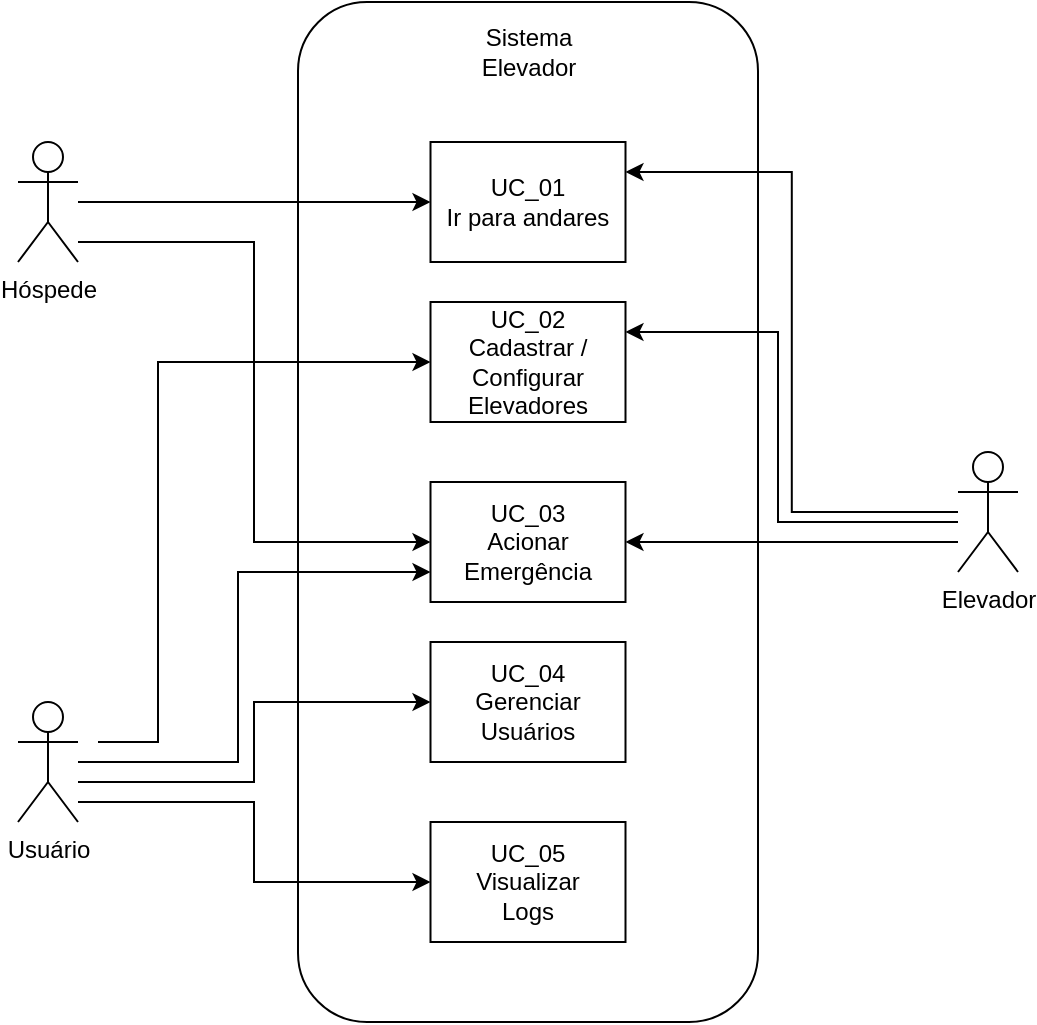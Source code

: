 <mxfile version="24.8.6">
  <diagram name="Página-1" id="_ayOQ-cOEasWMoiUIuIs">
    <mxGraphModel dx="1434" dy="772" grid="1" gridSize="10" guides="1" tooltips="1" connect="1" arrows="1" fold="1" page="1" pageScale="1" pageWidth="827" pageHeight="1169" math="0" shadow="0">
      <root>
        <mxCell id="0" />
        <mxCell id="1" parent="0" />
        <mxCell id="QJAWIdMAuFhCuyB5oaTu-1" value="" style="rounded=1;whiteSpace=wrap;html=1;" vertex="1" parent="1">
          <mxGeometry x="320" y="150" width="230" height="510" as="geometry" />
        </mxCell>
        <mxCell id="QJAWIdMAuFhCuyB5oaTu-2" value="Sistema&lt;div&gt;Elevador&lt;/div&gt;" style="text;html=1;align=center;verticalAlign=middle;resizable=0;points=[];autosize=1;strokeColor=none;fillColor=none;" vertex="1" parent="1">
          <mxGeometry x="400" y="155" width="70" height="40" as="geometry" />
        </mxCell>
        <mxCell id="QJAWIdMAuFhCuyB5oaTu-3" value="UC_01&lt;div&gt;Ir para andares&lt;/div&gt;" style="rounded=0;whiteSpace=wrap;html=1;" vertex="1" parent="1">
          <mxGeometry x="386.25" y="220" width="97.5" height="60" as="geometry" />
        </mxCell>
        <mxCell id="QJAWIdMAuFhCuyB5oaTu-13" style="edgeStyle=orthogonalEdgeStyle;rounded=0;orthogonalLoop=1;jettySize=auto;html=1;entryX=0;entryY=0.5;entryDx=0;entryDy=0;" edge="1" parent="1" source="QJAWIdMAuFhCuyB5oaTu-4" target="QJAWIdMAuFhCuyB5oaTu-3">
          <mxGeometry relative="1" as="geometry" />
        </mxCell>
        <mxCell id="QJAWIdMAuFhCuyB5oaTu-14" style="edgeStyle=orthogonalEdgeStyle;rounded=0;orthogonalLoop=1;jettySize=auto;html=1;entryX=0;entryY=0.5;entryDx=0;entryDy=0;" edge="1" parent="1" source="QJAWIdMAuFhCuyB5oaTu-4" target="QJAWIdMAuFhCuyB5oaTu-10">
          <mxGeometry relative="1" as="geometry">
            <Array as="points">
              <mxPoint x="298" y="270" />
              <mxPoint x="298" y="420" />
            </Array>
          </mxGeometry>
        </mxCell>
        <mxCell id="QJAWIdMAuFhCuyB5oaTu-4" value="Hóspede" style="shape=umlActor;verticalLabelPosition=bottom;verticalAlign=top;html=1;outlineConnect=0;" vertex="1" parent="1">
          <mxGeometry x="180" y="220" width="30" height="60" as="geometry" />
        </mxCell>
        <mxCell id="QJAWIdMAuFhCuyB5oaTu-15" style="edgeStyle=orthogonalEdgeStyle;rounded=0;orthogonalLoop=1;jettySize=auto;html=1;entryX=0;entryY=0.5;entryDx=0;entryDy=0;" edge="1" parent="1" target="QJAWIdMAuFhCuyB5oaTu-9">
          <mxGeometry relative="1" as="geometry">
            <mxPoint x="220" y="520" as="sourcePoint" />
            <Array as="points">
              <mxPoint x="250" y="520" />
              <mxPoint x="250" y="330" />
            </Array>
          </mxGeometry>
        </mxCell>
        <mxCell id="QJAWIdMAuFhCuyB5oaTu-16" style="edgeStyle=orthogonalEdgeStyle;rounded=0;orthogonalLoop=1;jettySize=auto;html=1;entryX=0;entryY=0.75;entryDx=0;entryDy=0;" edge="1" parent="1" source="QJAWIdMAuFhCuyB5oaTu-5" target="QJAWIdMAuFhCuyB5oaTu-10">
          <mxGeometry relative="1" as="geometry">
            <Array as="points">
              <mxPoint x="290" y="530" />
              <mxPoint x="290" y="435" />
            </Array>
          </mxGeometry>
        </mxCell>
        <mxCell id="QJAWIdMAuFhCuyB5oaTu-17" style="edgeStyle=orthogonalEdgeStyle;rounded=0;orthogonalLoop=1;jettySize=auto;html=1;entryX=0;entryY=0.5;entryDx=0;entryDy=0;" edge="1" parent="1" source="QJAWIdMAuFhCuyB5oaTu-5" target="QJAWIdMAuFhCuyB5oaTu-11">
          <mxGeometry relative="1" as="geometry">
            <Array as="points">
              <mxPoint x="298" y="540" />
              <mxPoint x="298" y="500" />
            </Array>
          </mxGeometry>
        </mxCell>
        <mxCell id="QJAWIdMAuFhCuyB5oaTu-18" style="edgeStyle=orthogonalEdgeStyle;rounded=0;orthogonalLoop=1;jettySize=auto;html=1;entryX=0;entryY=0.5;entryDx=0;entryDy=0;" edge="1" parent="1" source="QJAWIdMAuFhCuyB5oaTu-5" target="QJAWIdMAuFhCuyB5oaTu-12">
          <mxGeometry relative="1" as="geometry">
            <Array as="points">
              <mxPoint x="298" y="550" />
              <mxPoint x="298" y="590" />
            </Array>
          </mxGeometry>
        </mxCell>
        <mxCell id="QJAWIdMAuFhCuyB5oaTu-5" value="Usuário" style="shape=umlActor;verticalLabelPosition=bottom;verticalAlign=top;html=1;outlineConnect=0;" vertex="1" parent="1">
          <mxGeometry x="180" y="500" width="30" height="60" as="geometry" />
        </mxCell>
        <mxCell id="QJAWIdMAuFhCuyB5oaTu-19" style="edgeStyle=orthogonalEdgeStyle;rounded=0;orthogonalLoop=1;jettySize=auto;html=1;entryX=1;entryY=0.25;entryDx=0;entryDy=0;" edge="1" parent="1" source="QJAWIdMAuFhCuyB5oaTu-6" target="QJAWIdMAuFhCuyB5oaTu-3">
          <mxGeometry relative="1" as="geometry" />
        </mxCell>
        <mxCell id="QJAWIdMAuFhCuyB5oaTu-20" style="edgeStyle=orthogonalEdgeStyle;rounded=0;orthogonalLoop=1;jettySize=auto;html=1;entryX=1;entryY=0.25;entryDx=0;entryDy=0;" edge="1" parent="1" source="QJAWIdMAuFhCuyB5oaTu-6" target="QJAWIdMAuFhCuyB5oaTu-9">
          <mxGeometry relative="1" as="geometry">
            <Array as="points">
              <mxPoint x="560" y="410" />
              <mxPoint x="560" y="315" />
            </Array>
          </mxGeometry>
        </mxCell>
        <mxCell id="QJAWIdMAuFhCuyB5oaTu-21" style="edgeStyle=orthogonalEdgeStyle;rounded=0;orthogonalLoop=1;jettySize=auto;html=1;entryX=1;entryY=0.5;entryDx=0;entryDy=0;" edge="1" parent="1" source="QJAWIdMAuFhCuyB5oaTu-6" target="QJAWIdMAuFhCuyB5oaTu-10">
          <mxGeometry relative="1" as="geometry">
            <Array as="points">
              <mxPoint x="600" y="420" />
              <mxPoint x="600" y="420" />
            </Array>
          </mxGeometry>
        </mxCell>
        <mxCell id="QJAWIdMAuFhCuyB5oaTu-6" value="Elevador" style="shape=umlActor;verticalLabelPosition=bottom;verticalAlign=top;html=1;outlineConnect=0;" vertex="1" parent="1">
          <mxGeometry x="650" y="375" width="30" height="60" as="geometry" />
        </mxCell>
        <mxCell id="QJAWIdMAuFhCuyB5oaTu-9" value="UC_02&lt;div&gt;Cadastrar / Configurar&lt;/div&gt;&lt;div&gt;Elevadores&lt;/div&gt;" style="rounded=0;whiteSpace=wrap;html=1;" vertex="1" parent="1">
          <mxGeometry x="386.25" y="300" width="97.5" height="60" as="geometry" />
        </mxCell>
        <mxCell id="QJAWIdMAuFhCuyB5oaTu-10" value="UC_03&lt;div&gt;Acionar&lt;/div&gt;&lt;div&gt;Emergência&lt;/div&gt;" style="rounded=0;whiteSpace=wrap;html=1;" vertex="1" parent="1">
          <mxGeometry x="386.25" y="390" width="97.5" height="60" as="geometry" />
        </mxCell>
        <mxCell id="QJAWIdMAuFhCuyB5oaTu-11" value="UC_04&lt;div&gt;Gerenciar&lt;/div&gt;&lt;div&gt;Usuários&lt;/div&gt;" style="rounded=0;whiteSpace=wrap;html=1;" vertex="1" parent="1">
          <mxGeometry x="386.25" y="470" width="97.5" height="60" as="geometry" />
        </mxCell>
        <mxCell id="QJAWIdMAuFhCuyB5oaTu-12" value="UC_05&lt;div&gt;Visualizar&lt;/div&gt;&lt;div&gt;Logs&lt;/div&gt;" style="rounded=0;whiteSpace=wrap;html=1;" vertex="1" parent="1">
          <mxGeometry x="386.25" y="560" width="97.5" height="60" as="geometry" />
        </mxCell>
      </root>
    </mxGraphModel>
  </diagram>
</mxfile>
